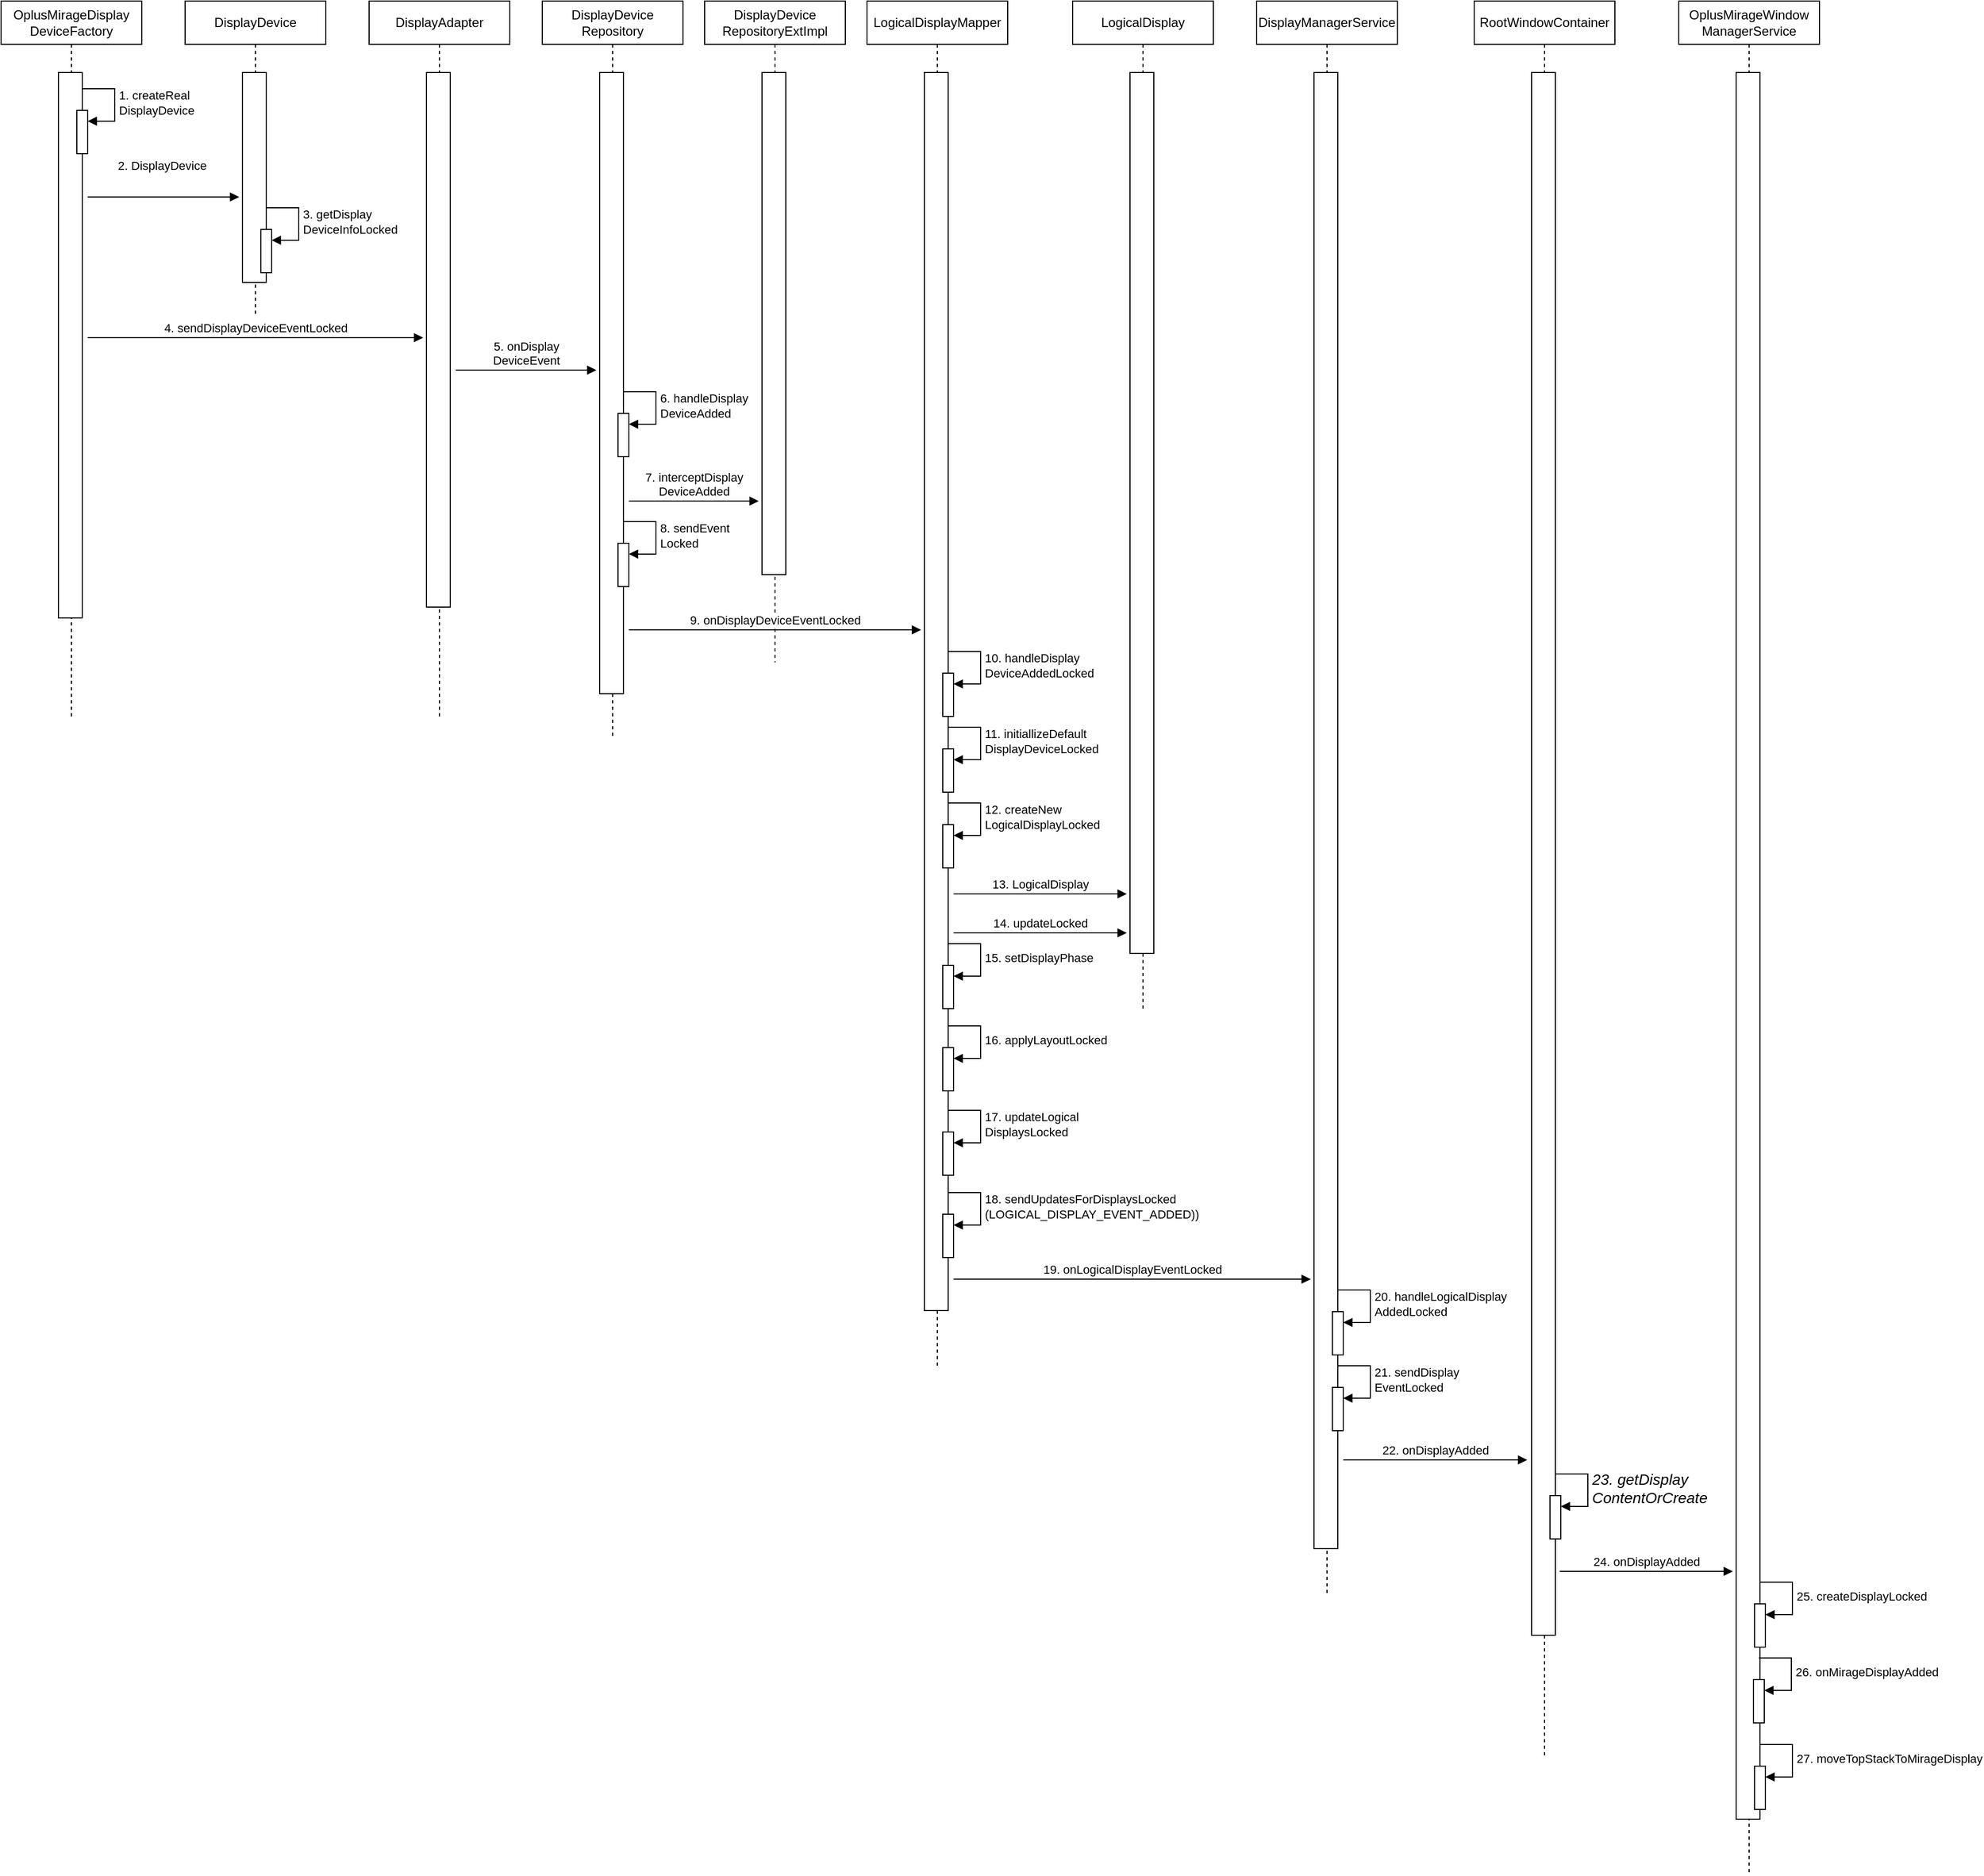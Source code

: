 <mxfile version="21.1.4" type="github">
  <diagram name="第 1 页" id="oCefMYyN6cDlGLFuwyot">
    <mxGraphModel dx="1183" dy="657" grid="1" gridSize="10" guides="1" tooltips="1" connect="1" arrows="1" fold="1" page="1" pageScale="1" pageWidth="827" pageHeight="1169" math="0" shadow="0">
      <root>
        <mxCell id="0" />
        <mxCell id="1" parent="0" />
        <mxCell id="MM35ywBVWWo_K_hnDx4y-1" value="OplusMirageDisplay&lt;br&gt;DeviceFactory" style="shape=umlLifeline;perimeter=lifelinePerimeter;whiteSpace=wrap;html=1;container=0;dropTarget=0;collapsible=0;recursiveResize=0;outlineConnect=0;portConstraint=eastwest;newEdgeStyle={&quot;edgeStyle&quot;:&quot;elbowEdgeStyle&quot;,&quot;elbow&quot;:&quot;vertical&quot;,&quot;curved&quot;:0,&quot;rounded&quot;:0};" vertex="1" parent="1">
          <mxGeometry x="20" y="19" width="130" height="661" as="geometry" />
        </mxCell>
        <mxCell id="MM35ywBVWWo_K_hnDx4y-2" value="" style="html=1;points=[];perimeter=orthogonalPerimeter;outlineConnect=0;targetShapes=umlLifeline;portConstraint=eastwest;newEdgeStyle={&quot;edgeStyle&quot;:&quot;elbowEdgeStyle&quot;,&quot;elbow&quot;:&quot;vertical&quot;,&quot;curved&quot;:0,&quot;rounded&quot;:0};" vertex="1" parent="MM35ywBVWWo_K_hnDx4y-1">
          <mxGeometry x="53" y="66" width="22" height="504" as="geometry" />
        </mxCell>
        <mxCell id="MM35ywBVWWo_K_hnDx4y-8" value="" style="html=1;points=[];perimeter=orthogonalPerimeter;outlineConnect=0;targetShapes=umlLifeline;portConstraint=eastwest;newEdgeStyle={&quot;edgeStyle&quot;:&quot;elbowEdgeStyle&quot;,&quot;elbow&quot;:&quot;vertical&quot;,&quot;curved&quot;:0,&quot;rounded&quot;:0};" vertex="1" parent="MM35ywBVWWo_K_hnDx4y-1">
          <mxGeometry x="70" y="101" width="10" height="40" as="geometry" />
        </mxCell>
        <mxCell id="MM35ywBVWWo_K_hnDx4y-9" value="1. createReal&lt;br style=&quot;border-color: var(--border-color);&quot;&gt;DisplayDevice" style="html=1;align=left;spacingLeft=2;endArrow=block;rounded=0;edgeStyle=orthogonalEdgeStyle;curved=0;rounded=0;" edge="1" target="MM35ywBVWWo_K_hnDx4y-8" parent="MM35ywBVWWo_K_hnDx4y-1">
          <mxGeometry relative="1" as="geometry">
            <mxPoint x="75" y="81" as="sourcePoint" />
            <Array as="points">
              <mxPoint x="105" y="111" />
            </Array>
          </mxGeometry>
        </mxCell>
        <mxCell id="MM35ywBVWWo_K_hnDx4y-10" value="DisplayDevice" style="shape=umlLifeline;perimeter=lifelinePerimeter;whiteSpace=wrap;html=1;container=0;dropTarget=0;collapsible=0;recursiveResize=0;outlineConnect=0;portConstraint=eastwest;newEdgeStyle={&quot;edgeStyle&quot;:&quot;elbowEdgeStyle&quot;,&quot;elbow&quot;:&quot;vertical&quot;,&quot;curved&quot;:0,&quot;rounded&quot;:0};" vertex="1" parent="1">
          <mxGeometry x="190" y="19" width="130" height="291" as="geometry" />
        </mxCell>
        <mxCell id="MM35ywBVWWo_K_hnDx4y-11" value="" style="html=1;points=[];perimeter=orthogonalPerimeter;outlineConnect=0;targetShapes=umlLifeline;portConstraint=eastwest;newEdgeStyle={&quot;edgeStyle&quot;:&quot;elbowEdgeStyle&quot;,&quot;elbow&quot;:&quot;vertical&quot;,&quot;curved&quot;:0,&quot;rounded&quot;:0};" vertex="1" parent="MM35ywBVWWo_K_hnDx4y-10">
          <mxGeometry x="53" y="66" width="22" height="194" as="geometry" />
        </mxCell>
        <mxCell id="MM35ywBVWWo_K_hnDx4y-15" value="" style="html=1;points=[];perimeter=orthogonalPerimeter;outlineConnect=0;targetShapes=umlLifeline;portConstraint=eastwest;newEdgeStyle={&quot;edgeStyle&quot;:&quot;elbowEdgeStyle&quot;,&quot;elbow&quot;:&quot;vertical&quot;,&quot;curved&quot;:0,&quot;rounded&quot;:0};" vertex="1" parent="MM35ywBVWWo_K_hnDx4y-10">
          <mxGeometry x="70" y="211" width="10" height="40" as="geometry" />
        </mxCell>
        <mxCell id="MM35ywBVWWo_K_hnDx4y-16" value="3. getDisplay&lt;br&gt;DeviceInfoLocked" style="html=1;align=left;spacingLeft=2;endArrow=block;rounded=0;edgeStyle=orthogonalEdgeStyle;curved=0;rounded=0;" edge="1" target="MM35ywBVWWo_K_hnDx4y-15" parent="MM35ywBVWWo_K_hnDx4y-10">
          <mxGeometry relative="1" as="geometry">
            <mxPoint x="75" y="191" as="sourcePoint" />
            <Array as="points">
              <mxPoint x="105" y="221" />
            </Array>
          </mxGeometry>
        </mxCell>
        <mxCell id="MM35ywBVWWo_K_hnDx4y-14" value="2. DisplayDevice&amp;nbsp;" style="html=1;verticalAlign=bottom;endArrow=block;edgeStyle=elbowEdgeStyle;elbow=vertical;curved=0;rounded=0;" edge="1" parent="1">
          <mxGeometry y="20" width="80" relative="1" as="geometry">
            <mxPoint x="100" y="200" as="sourcePoint" />
            <mxPoint x="240" y="200" as="targetPoint" />
            <mxPoint as="offset" />
          </mxGeometry>
        </mxCell>
        <mxCell id="MM35ywBVWWo_K_hnDx4y-17" value="DisplayAdapter" style="shape=umlLifeline;perimeter=lifelinePerimeter;whiteSpace=wrap;html=1;container=0;dropTarget=0;collapsible=0;recursiveResize=0;outlineConnect=0;portConstraint=eastwest;newEdgeStyle={&quot;edgeStyle&quot;:&quot;elbowEdgeStyle&quot;,&quot;elbow&quot;:&quot;vertical&quot;,&quot;curved&quot;:0,&quot;rounded&quot;:0};" vertex="1" parent="1">
          <mxGeometry x="360" y="19" width="130" height="661" as="geometry" />
        </mxCell>
        <mxCell id="MM35ywBVWWo_K_hnDx4y-18" value="" style="html=1;points=[];perimeter=orthogonalPerimeter;outlineConnect=0;targetShapes=umlLifeline;portConstraint=eastwest;newEdgeStyle={&quot;edgeStyle&quot;:&quot;elbowEdgeStyle&quot;,&quot;elbow&quot;:&quot;vertical&quot;,&quot;curved&quot;:0,&quot;rounded&quot;:0};" vertex="1" parent="MM35ywBVWWo_K_hnDx4y-17">
          <mxGeometry x="53" y="66" width="22" height="494" as="geometry" />
        </mxCell>
        <mxCell id="MM35ywBVWWo_K_hnDx4y-23" value="4. sendDisplayDeviceEventLocked" style="html=1;verticalAlign=bottom;endArrow=block;edgeStyle=elbowEdgeStyle;elbow=vertical;curved=0;rounded=0;" edge="1" parent="1">
          <mxGeometry width="80" relative="1" as="geometry">
            <mxPoint x="100" y="330" as="sourcePoint" />
            <mxPoint x="410" y="330" as="targetPoint" />
          </mxGeometry>
        </mxCell>
        <mxCell id="MM35ywBVWWo_K_hnDx4y-24" value="DisplayDevice&lt;br&gt;Repository" style="shape=umlLifeline;perimeter=lifelinePerimeter;whiteSpace=wrap;html=1;container=0;dropTarget=0;collapsible=0;recursiveResize=0;outlineConnect=0;portConstraint=eastwest;newEdgeStyle={&quot;edgeStyle&quot;:&quot;elbowEdgeStyle&quot;,&quot;elbow&quot;:&quot;vertical&quot;,&quot;curved&quot;:0,&quot;rounded&quot;:0};" vertex="1" parent="1">
          <mxGeometry x="520" y="19" width="130" height="681" as="geometry" />
        </mxCell>
        <mxCell id="MM35ywBVWWo_K_hnDx4y-25" value="" style="html=1;points=[];perimeter=orthogonalPerimeter;outlineConnect=0;targetShapes=umlLifeline;portConstraint=eastwest;newEdgeStyle={&quot;edgeStyle&quot;:&quot;elbowEdgeStyle&quot;,&quot;elbow&quot;:&quot;vertical&quot;,&quot;curved&quot;:0,&quot;rounded&quot;:0};" vertex="1" parent="MM35ywBVWWo_K_hnDx4y-24">
          <mxGeometry x="53" y="66" width="22" height="574" as="geometry" />
        </mxCell>
        <mxCell id="MM35ywBVWWo_K_hnDx4y-27" value="" style="html=1;points=[];perimeter=orthogonalPerimeter;outlineConnect=0;targetShapes=umlLifeline;portConstraint=eastwest;newEdgeStyle={&quot;edgeStyle&quot;:&quot;elbowEdgeStyle&quot;,&quot;elbow&quot;:&quot;vertical&quot;,&quot;curved&quot;:0,&quot;rounded&quot;:0};" vertex="1" parent="MM35ywBVWWo_K_hnDx4y-24">
          <mxGeometry x="70" y="381" width="10" height="40" as="geometry" />
        </mxCell>
        <mxCell id="MM35ywBVWWo_K_hnDx4y-28" value="6. handleDisplay&lt;br&gt;DeviceAdded" style="html=1;align=left;spacingLeft=2;endArrow=block;rounded=0;edgeStyle=orthogonalEdgeStyle;curved=0;rounded=0;" edge="1" target="MM35ywBVWWo_K_hnDx4y-27" parent="MM35ywBVWWo_K_hnDx4y-24">
          <mxGeometry relative="1" as="geometry">
            <mxPoint x="75" y="361" as="sourcePoint" />
            <Array as="points">
              <mxPoint x="105" y="391" />
            </Array>
          </mxGeometry>
        </mxCell>
        <mxCell id="MM35ywBVWWo_K_hnDx4y-36" value="" style="html=1;points=[];perimeter=orthogonalPerimeter;outlineConnect=0;targetShapes=umlLifeline;portConstraint=eastwest;newEdgeStyle={&quot;edgeStyle&quot;:&quot;elbowEdgeStyle&quot;,&quot;elbow&quot;:&quot;vertical&quot;,&quot;curved&quot;:0,&quot;rounded&quot;:0};" vertex="1" parent="MM35ywBVWWo_K_hnDx4y-24">
          <mxGeometry x="70" y="501" width="10" height="40" as="geometry" />
        </mxCell>
        <mxCell id="MM35ywBVWWo_K_hnDx4y-37" value="8. sendEvent&lt;br&gt;Locked" style="html=1;align=left;spacingLeft=2;endArrow=block;rounded=0;edgeStyle=orthogonalEdgeStyle;curved=0;rounded=0;" edge="1" target="MM35ywBVWWo_K_hnDx4y-36" parent="MM35ywBVWWo_K_hnDx4y-24">
          <mxGeometry relative="1" as="geometry">
            <mxPoint x="75" y="481" as="sourcePoint" />
            <Array as="points">
              <mxPoint x="105" y="511" />
            </Array>
          </mxGeometry>
        </mxCell>
        <mxCell id="MM35ywBVWWo_K_hnDx4y-26" value="5. onDisplay&lt;br&gt;DeviceEvent" style="html=1;verticalAlign=bottom;endArrow=block;edgeStyle=elbowEdgeStyle;elbow=vertical;curved=0;rounded=0;" edge="1" parent="1">
          <mxGeometry width="80" relative="1" as="geometry">
            <mxPoint x="440" y="360" as="sourcePoint" />
            <mxPoint x="570" y="360" as="targetPoint" />
          </mxGeometry>
        </mxCell>
        <mxCell id="MM35ywBVWWo_K_hnDx4y-29" value="DisplayDevice&lt;br&gt;RepositoryExtImpl" style="shape=umlLifeline;perimeter=lifelinePerimeter;whiteSpace=wrap;html=1;container=0;dropTarget=0;collapsible=0;recursiveResize=0;outlineConnect=0;portConstraint=eastwest;newEdgeStyle={&quot;edgeStyle&quot;:&quot;elbowEdgeStyle&quot;,&quot;elbow&quot;:&quot;vertical&quot;,&quot;curved&quot;:0,&quot;rounded&quot;:0};" vertex="1" parent="1">
          <mxGeometry x="670" y="19" width="130" height="611" as="geometry" />
        </mxCell>
        <mxCell id="MM35ywBVWWo_K_hnDx4y-30" value="" style="html=1;points=[];perimeter=orthogonalPerimeter;outlineConnect=0;targetShapes=umlLifeline;portConstraint=eastwest;newEdgeStyle={&quot;edgeStyle&quot;:&quot;elbowEdgeStyle&quot;,&quot;elbow&quot;:&quot;vertical&quot;,&quot;curved&quot;:0,&quot;rounded&quot;:0};" vertex="1" parent="MM35ywBVWWo_K_hnDx4y-29">
          <mxGeometry x="53" y="66" width="22" height="464" as="geometry" />
        </mxCell>
        <mxCell id="MM35ywBVWWo_K_hnDx4y-33" value="7. interceptDisplay&lt;br&gt;DeviceAdded" style="html=1;verticalAlign=bottom;endArrow=block;edgeStyle=elbowEdgeStyle;elbow=vertical;curved=0;rounded=0;" edge="1" parent="1">
          <mxGeometry width="80" relative="1" as="geometry">
            <mxPoint x="600" y="481" as="sourcePoint" />
            <mxPoint x="720" y="481" as="targetPoint" />
          </mxGeometry>
        </mxCell>
        <mxCell id="MM35ywBVWWo_K_hnDx4y-38" value="LogicalDisplayMapper" style="shape=umlLifeline;perimeter=lifelinePerimeter;whiteSpace=wrap;html=1;container=0;dropTarget=0;collapsible=0;recursiveResize=0;outlineConnect=0;portConstraint=eastwest;newEdgeStyle={&quot;edgeStyle&quot;:&quot;elbowEdgeStyle&quot;,&quot;elbow&quot;:&quot;vertical&quot;,&quot;curved&quot;:0,&quot;rounded&quot;:0};" vertex="1" parent="1">
          <mxGeometry x="820" y="19" width="130" height="1261" as="geometry" />
        </mxCell>
        <mxCell id="MM35ywBVWWo_K_hnDx4y-39" value="" style="html=1;points=[];perimeter=orthogonalPerimeter;outlineConnect=0;targetShapes=umlLifeline;portConstraint=eastwest;newEdgeStyle={&quot;edgeStyle&quot;:&quot;elbowEdgeStyle&quot;,&quot;elbow&quot;:&quot;vertical&quot;,&quot;curved&quot;:0,&quot;rounded&quot;:0};" vertex="1" parent="MM35ywBVWWo_K_hnDx4y-38">
          <mxGeometry x="53" y="66" width="22" height="1144" as="geometry" />
        </mxCell>
        <mxCell id="MM35ywBVWWo_K_hnDx4y-41" value="" style="html=1;points=[];perimeter=orthogonalPerimeter;outlineConnect=0;targetShapes=umlLifeline;portConstraint=eastwest;newEdgeStyle={&quot;edgeStyle&quot;:&quot;elbowEdgeStyle&quot;,&quot;elbow&quot;:&quot;vertical&quot;,&quot;curved&quot;:0,&quot;rounded&quot;:0};" vertex="1" parent="MM35ywBVWWo_K_hnDx4y-38">
          <mxGeometry x="70" y="621" width="10" height="40" as="geometry" />
        </mxCell>
        <mxCell id="MM35ywBVWWo_K_hnDx4y-42" value="10. handleDisplay&lt;br&gt;DeviceAddedLocked" style="html=1;align=left;spacingLeft=2;endArrow=block;rounded=0;edgeStyle=orthogonalEdgeStyle;curved=0;rounded=0;" edge="1" target="MM35ywBVWWo_K_hnDx4y-41" parent="MM35ywBVWWo_K_hnDx4y-38">
          <mxGeometry relative="1" as="geometry">
            <mxPoint x="75" y="601" as="sourcePoint" />
            <Array as="points">
              <mxPoint x="105" y="631" />
            </Array>
          </mxGeometry>
        </mxCell>
        <mxCell id="MM35ywBVWWo_K_hnDx4y-43" value="" style="html=1;points=[];perimeter=orthogonalPerimeter;outlineConnect=0;targetShapes=umlLifeline;portConstraint=eastwest;newEdgeStyle={&quot;edgeStyle&quot;:&quot;elbowEdgeStyle&quot;,&quot;elbow&quot;:&quot;vertical&quot;,&quot;curved&quot;:0,&quot;rounded&quot;:0};" vertex="1" parent="MM35ywBVWWo_K_hnDx4y-38">
          <mxGeometry x="70" y="691" width="10" height="40" as="geometry" />
        </mxCell>
        <mxCell id="MM35ywBVWWo_K_hnDx4y-44" value="11. initiallizeDefault&lt;br&gt;DisplayDeviceLocked" style="html=1;align=left;spacingLeft=2;endArrow=block;rounded=0;edgeStyle=orthogonalEdgeStyle;curved=0;rounded=0;" edge="1" target="MM35ywBVWWo_K_hnDx4y-43" parent="MM35ywBVWWo_K_hnDx4y-38">
          <mxGeometry relative="1" as="geometry">
            <mxPoint x="75" y="671" as="sourcePoint" />
            <Array as="points">
              <mxPoint x="105" y="701" />
            </Array>
          </mxGeometry>
        </mxCell>
        <mxCell id="MM35ywBVWWo_K_hnDx4y-45" value="" style="html=1;points=[];perimeter=orthogonalPerimeter;outlineConnect=0;targetShapes=umlLifeline;portConstraint=eastwest;newEdgeStyle={&quot;edgeStyle&quot;:&quot;elbowEdgeStyle&quot;,&quot;elbow&quot;:&quot;vertical&quot;,&quot;curved&quot;:0,&quot;rounded&quot;:0};" vertex="1" parent="MM35ywBVWWo_K_hnDx4y-38">
          <mxGeometry x="70" y="761" width="10" height="40" as="geometry" />
        </mxCell>
        <mxCell id="MM35ywBVWWo_K_hnDx4y-46" value="12. createNew&lt;br&gt;LogicalDisplayLocked" style="html=1;align=left;spacingLeft=2;endArrow=block;rounded=0;edgeStyle=orthogonalEdgeStyle;curved=0;rounded=0;" edge="1" target="MM35ywBVWWo_K_hnDx4y-45" parent="MM35ywBVWWo_K_hnDx4y-38">
          <mxGeometry relative="1" as="geometry">
            <mxPoint x="75" y="741" as="sourcePoint" />
            <Array as="points">
              <mxPoint x="105" y="771" />
            </Array>
          </mxGeometry>
        </mxCell>
        <mxCell id="MM35ywBVWWo_K_hnDx4y-62" value="" style="html=1;points=[];perimeter=orthogonalPerimeter;outlineConnect=0;targetShapes=umlLifeline;portConstraint=eastwest;newEdgeStyle={&quot;edgeStyle&quot;:&quot;elbowEdgeStyle&quot;,&quot;elbow&quot;:&quot;vertical&quot;,&quot;curved&quot;:0,&quot;rounded&quot;:0};" vertex="1" parent="MM35ywBVWWo_K_hnDx4y-38">
          <mxGeometry x="70" y="891" width="10" height="40" as="geometry" />
        </mxCell>
        <mxCell id="MM35ywBVWWo_K_hnDx4y-63" value="15. setDisplayPhase" style="html=1;align=left;spacingLeft=2;endArrow=block;rounded=0;edgeStyle=orthogonalEdgeStyle;curved=0;rounded=0;" edge="1" target="MM35ywBVWWo_K_hnDx4y-62" parent="MM35ywBVWWo_K_hnDx4y-38">
          <mxGeometry relative="1" as="geometry">
            <mxPoint x="75" y="871" as="sourcePoint" />
            <Array as="points">
              <mxPoint x="105" y="901" />
            </Array>
          </mxGeometry>
        </mxCell>
        <mxCell id="MM35ywBVWWo_K_hnDx4y-66" value="" style="html=1;points=[];perimeter=orthogonalPerimeter;outlineConnect=0;targetShapes=umlLifeline;portConstraint=eastwest;newEdgeStyle={&quot;edgeStyle&quot;:&quot;elbowEdgeStyle&quot;,&quot;elbow&quot;:&quot;vertical&quot;,&quot;curved&quot;:0,&quot;rounded&quot;:0};" vertex="1" parent="MM35ywBVWWo_K_hnDx4y-38">
          <mxGeometry x="70" y="967" width="10" height="40" as="geometry" />
        </mxCell>
        <mxCell id="MM35ywBVWWo_K_hnDx4y-67" value="16. applyLayoutLocked&amp;nbsp;" style="html=1;align=left;spacingLeft=2;endArrow=block;rounded=0;edgeStyle=orthogonalEdgeStyle;curved=0;rounded=0;" edge="1" target="MM35ywBVWWo_K_hnDx4y-66" parent="MM35ywBVWWo_K_hnDx4y-38">
          <mxGeometry relative="1" as="geometry">
            <mxPoint x="75" y="947" as="sourcePoint" />
            <Array as="points">
              <mxPoint x="105" y="977" />
            </Array>
          </mxGeometry>
        </mxCell>
        <mxCell id="MM35ywBVWWo_K_hnDx4y-68" value="" style="html=1;points=[];perimeter=orthogonalPerimeter;outlineConnect=0;targetShapes=umlLifeline;portConstraint=eastwest;newEdgeStyle={&quot;edgeStyle&quot;:&quot;elbowEdgeStyle&quot;,&quot;elbow&quot;:&quot;vertical&quot;,&quot;curved&quot;:0,&quot;rounded&quot;:0};" vertex="1" parent="MM35ywBVWWo_K_hnDx4y-38">
          <mxGeometry x="70" y="1045" width="10" height="40" as="geometry" />
        </mxCell>
        <mxCell id="MM35ywBVWWo_K_hnDx4y-69" value="17. updateLogical&lt;br&gt;DisplaysLocked" style="html=1;align=left;spacingLeft=2;endArrow=block;rounded=0;edgeStyle=orthogonalEdgeStyle;curved=0;rounded=0;" edge="1" target="MM35ywBVWWo_K_hnDx4y-68" parent="MM35ywBVWWo_K_hnDx4y-38">
          <mxGeometry relative="1" as="geometry">
            <mxPoint x="75" y="1025" as="sourcePoint" />
            <Array as="points">
              <mxPoint x="105" y="1055" />
            </Array>
          </mxGeometry>
        </mxCell>
        <mxCell id="MM35ywBVWWo_K_hnDx4y-70" value="" style="html=1;points=[];perimeter=orthogonalPerimeter;outlineConnect=0;targetShapes=umlLifeline;portConstraint=eastwest;newEdgeStyle={&quot;edgeStyle&quot;:&quot;elbowEdgeStyle&quot;,&quot;elbow&quot;:&quot;vertical&quot;,&quot;curved&quot;:0,&quot;rounded&quot;:0};" vertex="1" parent="MM35ywBVWWo_K_hnDx4y-38">
          <mxGeometry x="70" y="1121" width="10" height="40" as="geometry" />
        </mxCell>
        <mxCell id="MM35ywBVWWo_K_hnDx4y-71" value="18. sendUpdatesForDisplaysLocked&lt;br&gt;(LOGICAL_DISPLAY_EVENT_ADDED))" style="html=1;align=left;spacingLeft=2;endArrow=block;rounded=0;edgeStyle=orthogonalEdgeStyle;curved=0;rounded=0;" edge="1" target="MM35ywBVWWo_K_hnDx4y-70" parent="MM35ywBVWWo_K_hnDx4y-38">
          <mxGeometry relative="1" as="geometry">
            <mxPoint x="75" y="1101" as="sourcePoint" />
            <Array as="points">
              <mxPoint x="105" y="1131" />
            </Array>
          </mxGeometry>
        </mxCell>
        <mxCell id="MM35ywBVWWo_K_hnDx4y-40" value="9. onDisplayDeviceEventLocked" style="html=1;verticalAlign=bottom;endArrow=block;edgeStyle=elbowEdgeStyle;elbow=vertical;curved=0;rounded=0;" edge="1" parent="1">
          <mxGeometry x="-0.003" width="80" relative="1" as="geometry">
            <mxPoint x="600" y="600" as="sourcePoint" />
            <mxPoint x="870" y="600" as="targetPoint" />
            <mxPoint as="offset" />
          </mxGeometry>
        </mxCell>
        <mxCell id="MM35ywBVWWo_K_hnDx4y-47" value="LogicalDisplay" style="shape=umlLifeline;perimeter=lifelinePerimeter;whiteSpace=wrap;html=1;container=0;dropTarget=0;collapsible=0;recursiveResize=0;outlineConnect=0;portConstraint=eastwest;newEdgeStyle={&quot;edgeStyle&quot;:&quot;elbowEdgeStyle&quot;,&quot;elbow&quot;:&quot;vertical&quot;,&quot;curved&quot;:0,&quot;rounded&quot;:0};" vertex="1" parent="1">
          <mxGeometry x="1010" y="19" width="130" height="931" as="geometry" />
        </mxCell>
        <mxCell id="MM35ywBVWWo_K_hnDx4y-48" value="" style="html=1;points=[];perimeter=orthogonalPerimeter;outlineConnect=0;targetShapes=umlLifeline;portConstraint=eastwest;newEdgeStyle={&quot;edgeStyle&quot;:&quot;elbowEdgeStyle&quot;,&quot;elbow&quot;:&quot;vertical&quot;,&quot;curved&quot;:0,&quot;rounded&quot;:0};" vertex="1" parent="MM35ywBVWWo_K_hnDx4y-47">
          <mxGeometry x="53" y="66" width="22" height="814" as="geometry" />
        </mxCell>
        <mxCell id="MM35ywBVWWo_K_hnDx4y-58" value="13. LogicalDisplay" style="html=1;verticalAlign=bottom;endArrow=block;edgeStyle=elbowEdgeStyle;elbow=vertical;curved=0;rounded=0;" edge="1" parent="1">
          <mxGeometry width="80" relative="1" as="geometry">
            <mxPoint x="900" y="844" as="sourcePoint" />
            <mxPoint x="1060" y="844" as="targetPoint" />
          </mxGeometry>
        </mxCell>
        <mxCell id="MM35ywBVWWo_K_hnDx4y-59" value="14. updateLocked" style="html=1;verticalAlign=bottom;endArrow=block;edgeStyle=elbowEdgeStyle;elbow=vertical;curved=0;rounded=0;" edge="1" parent="1">
          <mxGeometry width="80" relative="1" as="geometry">
            <mxPoint x="900" y="880" as="sourcePoint" />
            <mxPoint x="1060" y="880" as="targetPoint" />
          </mxGeometry>
        </mxCell>
        <mxCell id="MM35ywBVWWo_K_hnDx4y-72" value="DisplayManagerService" style="shape=umlLifeline;perimeter=lifelinePerimeter;whiteSpace=wrap;html=1;container=0;dropTarget=0;collapsible=0;recursiveResize=0;outlineConnect=0;portConstraint=eastwest;newEdgeStyle={&quot;edgeStyle&quot;:&quot;elbowEdgeStyle&quot;,&quot;elbow&quot;:&quot;vertical&quot;,&quot;curved&quot;:0,&quot;rounded&quot;:0};" vertex="1" parent="1">
          <mxGeometry x="1180" y="19" width="130" height="1471" as="geometry" />
        </mxCell>
        <mxCell id="MM35ywBVWWo_K_hnDx4y-73" value="" style="html=1;points=[];perimeter=orthogonalPerimeter;outlineConnect=0;targetShapes=umlLifeline;portConstraint=eastwest;newEdgeStyle={&quot;edgeStyle&quot;:&quot;elbowEdgeStyle&quot;,&quot;elbow&quot;:&quot;vertical&quot;,&quot;curved&quot;:0,&quot;rounded&quot;:0};" vertex="1" parent="MM35ywBVWWo_K_hnDx4y-72">
          <mxGeometry x="53" y="66" width="22" height="1364" as="geometry" />
        </mxCell>
        <mxCell id="MM35ywBVWWo_K_hnDx4y-75" value="" style="html=1;points=[];perimeter=orthogonalPerimeter;outlineConnect=0;targetShapes=umlLifeline;portConstraint=eastwest;newEdgeStyle={&quot;edgeStyle&quot;:&quot;elbowEdgeStyle&quot;,&quot;elbow&quot;:&quot;vertical&quot;,&quot;curved&quot;:0,&quot;rounded&quot;:0};" vertex="1" parent="MM35ywBVWWo_K_hnDx4y-72">
          <mxGeometry x="70" y="1211" width="10" height="40" as="geometry" />
        </mxCell>
        <mxCell id="MM35ywBVWWo_K_hnDx4y-76" value="20. handleLogicalDisplay&lt;br&gt;AddedLocked" style="html=1;align=left;spacingLeft=2;endArrow=block;rounded=0;edgeStyle=orthogonalEdgeStyle;curved=0;rounded=0;" edge="1" target="MM35ywBVWWo_K_hnDx4y-75" parent="MM35ywBVWWo_K_hnDx4y-72">
          <mxGeometry relative="1" as="geometry">
            <mxPoint x="75" y="1191" as="sourcePoint" />
            <Array as="points">
              <mxPoint x="105" y="1221" />
            </Array>
          </mxGeometry>
        </mxCell>
        <mxCell id="MM35ywBVWWo_K_hnDx4y-77" value="" style="html=1;points=[];perimeter=orthogonalPerimeter;outlineConnect=0;targetShapes=umlLifeline;portConstraint=eastwest;newEdgeStyle={&quot;edgeStyle&quot;:&quot;elbowEdgeStyle&quot;,&quot;elbow&quot;:&quot;vertical&quot;,&quot;curved&quot;:0,&quot;rounded&quot;:0};" vertex="1" parent="MM35ywBVWWo_K_hnDx4y-72">
          <mxGeometry x="70" y="1281" width="10" height="40" as="geometry" />
        </mxCell>
        <mxCell id="MM35ywBVWWo_K_hnDx4y-78" value="21. sendDisplay&lt;br&gt;EventLocked" style="html=1;align=left;spacingLeft=2;endArrow=block;rounded=0;edgeStyle=orthogonalEdgeStyle;curved=0;rounded=0;" edge="1" target="MM35ywBVWWo_K_hnDx4y-77" parent="MM35ywBVWWo_K_hnDx4y-72">
          <mxGeometry relative="1" as="geometry">
            <mxPoint x="75" y="1261" as="sourcePoint" />
            <Array as="points">
              <mxPoint x="105" y="1291" />
            </Array>
          </mxGeometry>
        </mxCell>
        <mxCell id="MM35ywBVWWo_K_hnDx4y-74" value="19. onLogicalDisplayEventLocked" style="html=1;verticalAlign=bottom;endArrow=block;edgeStyle=elbowEdgeStyle;elbow=vertical;curved=0;rounded=0;" edge="1" parent="1">
          <mxGeometry x="-0.002" width="80" relative="1" as="geometry">
            <mxPoint x="900" y="1200" as="sourcePoint" />
            <mxPoint x="1230" y="1200" as="targetPoint" />
            <mxPoint as="offset" />
          </mxGeometry>
        </mxCell>
        <mxCell id="MM35ywBVWWo_K_hnDx4y-79" value="RootWindowContainer" style="shape=umlLifeline;perimeter=lifelinePerimeter;whiteSpace=wrap;html=1;container=0;dropTarget=0;collapsible=0;recursiveResize=0;outlineConnect=0;portConstraint=eastwest;newEdgeStyle={&quot;edgeStyle&quot;:&quot;elbowEdgeStyle&quot;,&quot;elbow&quot;:&quot;vertical&quot;,&quot;curved&quot;:0,&quot;rounded&quot;:0};" vertex="1" parent="1">
          <mxGeometry x="1381" y="19" width="130" height="1621" as="geometry" />
        </mxCell>
        <mxCell id="MM35ywBVWWo_K_hnDx4y-80" value="" style="html=1;points=[];perimeter=orthogonalPerimeter;outlineConnect=0;targetShapes=umlLifeline;portConstraint=eastwest;newEdgeStyle={&quot;edgeStyle&quot;:&quot;elbowEdgeStyle&quot;,&quot;elbow&quot;:&quot;vertical&quot;,&quot;curved&quot;:0,&quot;rounded&quot;:0};" vertex="1" parent="MM35ywBVWWo_K_hnDx4y-79">
          <mxGeometry x="53" y="66" width="22" height="1444" as="geometry" />
        </mxCell>
        <mxCell id="MM35ywBVWWo_K_hnDx4y-89" value="" style="html=1;points=[];perimeter=orthogonalPerimeter;outlineConnect=0;targetShapes=umlLifeline;portConstraint=eastwest;newEdgeStyle={&quot;edgeStyle&quot;:&quot;elbowEdgeStyle&quot;,&quot;elbow&quot;:&quot;vertical&quot;,&quot;curved&quot;:0,&quot;rounded&quot;:0};" vertex="1" parent="MM35ywBVWWo_K_hnDx4y-79">
          <mxGeometry x="70" y="1381" width="10" height="40" as="geometry" />
        </mxCell>
        <mxCell id="MM35ywBVWWo_K_hnDx4y-90" value="&lt;i&gt;&lt;font style=&quot;font-size: 14px;&quot;&gt;23. getDisplay&lt;br&gt;ContentOrCreate&lt;/font&gt;&lt;/i&gt;" style="html=1;align=left;spacingLeft=2;endArrow=block;rounded=0;edgeStyle=orthogonalEdgeStyle;curved=0;rounded=0;" edge="1" target="MM35ywBVWWo_K_hnDx4y-89" parent="MM35ywBVWWo_K_hnDx4y-79">
          <mxGeometry relative="1" as="geometry">
            <mxPoint x="75" y="1361" as="sourcePoint" />
            <Array as="points">
              <mxPoint x="105" y="1391" />
            </Array>
          </mxGeometry>
        </mxCell>
        <mxCell id="MM35ywBVWWo_K_hnDx4y-88" value="22. onDisplayAdded" style="html=1;verticalAlign=bottom;endArrow=block;edgeStyle=elbowEdgeStyle;elbow=vertical;curved=0;rounded=0;" edge="1" parent="1">
          <mxGeometry width="80" relative="1" as="geometry">
            <mxPoint x="1260" y="1367" as="sourcePoint" />
            <mxPoint x="1430" y="1367" as="targetPoint" />
          </mxGeometry>
        </mxCell>
        <mxCell id="MM35ywBVWWo_K_hnDx4y-91" value="OplusMirageWindow&lt;br&gt;ManagerService" style="shape=umlLifeline;perimeter=lifelinePerimeter;whiteSpace=wrap;html=1;container=0;dropTarget=0;collapsible=0;recursiveResize=0;outlineConnect=0;portConstraint=eastwest;newEdgeStyle={&quot;edgeStyle&quot;:&quot;elbowEdgeStyle&quot;,&quot;elbow&quot;:&quot;vertical&quot;,&quot;curved&quot;:0,&quot;rounded&quot;:0};" vertex="1" parent="1">
          <mxGeometry x="1570" y="19" width="130" height="1731" as="geometry" />
        </mxCell>
        <mxCell id="MM35ywBVWWo_K_hnDx4y-92" value="" style="html=1;points=[];perimeter=orthogonalPerimeter;outlineConnect=0;targetShapes=umlLifeline;portConstraint=eastwest;newEdgeStyle={&quot;edgeStyle&quot;:&quot;elbowEdgeStyle&quot;,&quot;elbow&quot;:&quot;vertical&quot;,&quot;curved&quot;:0,&quot;rounded&quot;:0};" vertex="1" parent="MM35ywBVWWo_K_hnDx4y-91">
          <mxGeometry x="53" y="66" width="22" height="1614" as="geometry" />
        </mxCell>
        <mxCell id="MM35ywBVWWo_K_hnDx4y-96" value="" style="html=1;points=[];perimeter=orthogonalPerimeter;outlineConnect=0;targetShapes=umlLifeline;portConstraint=eastwest;newEdgeStyle={&quot;edgeStyle&quot;:&quot;elbowEdgeStyle&quot;,&quot;elbow&quot;:&quot;vertical&quot;,&quot;curved&quot;:0,&quot;rounded&quot;:0};" vertex="1" parent="MM35ywBVWWo_K_hnDx4y-91">
          <mxGeometry x="70" y="1481" width="10" height="40" as="geometry" />
        </mxCell>
        <mxCell id="MM35ywBVWWo_K_hnDx4y-97" value="25. createDisplayLocked" style="html=1;align=left;spacingLeft=2;endArrow=block;rounded=0;edgeStyle=orthogonalEdgeStyle;curved=0;rounded=0;" edge="1" target="MM35ywBVWWo_K_hnDx4y-96" parent="MM35ywBVWWo_K_hnDx4y-91">
          <mxGeometry relative="1" as="geometry">
            <mxPoint x="75" y="1461" as="sourcePoint" />
            <Array as="points">
              <mxPoint x="105" y="1491" />
            </Array>
          </mxGeometry>
        </mxCell>
        <mxCell id="MM35ywBVWWo_K_hnDx4y-98" value="" style="html=1;points=[];perimeter=orthogonalPerimeter;outlineConnect=0;targetShapes=umlLifeline;portConstraint=eastwest;newEdgeStyle={&quot;edgeStyle&quot;:&quot;elbowEdgeStyle&quot;,&quot;elbow&quot;:&quot;vertical&quot;,&quot;curved&quot;:0,&quot;rounded&quot;:0};" vertex="1" parent="MM35ywBVWWo_K_hnDx4y-91">
          <mxGeometry x="69" y="1551" width="10" height="40" as="geometry" />
        </mxCell>
        <mxCell id="MM35ywBVWWo_K_hnDx4y-99" value="26. onMirageDisplayAdded" style="html=1;align=left;spacingLeft=2;endArrow=block;rounded=0;edgeStyle=orthogonalEdgeStyle;curved=0;rounded=0;" edge="1" target="MM35ywBVWWo_K_hnDx4y-98" parent="MM35ywBVWWo_K_hnDx4y-91">
          <mxGeometry relative="1" as="geometry">
            <mxPoint x="74" y="1531" as="sourcePoint" />
            <Array as="points">
              <mxPoint x="104" y="1561" />
            </Array>
          </mxGeometry>
        </mxCell>
        <mxCell id="MM35ywBVWWo_K_hnDx4y-100" value="" style="html=1;points=[];perimeter=orthogonalPerimeter;outlineConnect=0;targetShapes=umlLifeline;portConstraint=eastwest;newEdgeStyle={&quot;edgeStyle&quot;:&quot;elbowEdgeStyle&quot;,&quot;elbow&quot;:&quot;vertical&quot;,&quot;curved&quot;:0,&quot;rounded&quot;:0};" vertex="1" parent="MM35ywBVWWo_K_hnDx4y-91">
          <mxGeometry x="70" y="1631" width="10" height="40" as="geometry" />
        </mxCell>
        <mxCell id="MM35ywBVWWo_K_hnDx4y-101" value="27. moveTopStackToMirageDisplay" style="html=1;align=left;spacingLeft=2;endArrow=block;rounded=0;edgeStyle=orthogonalEdgeStyle;curved=0;rounded=0;" edge="1" target="MM35ywBVWWo_K_hnDx4y-100" parent="MM35ywBVWWo_K_hnDx4y-91">
          <mxGeometry relative="1" as="geometry">
            <mxPoint x="75" y="1611" as="sourcePoint" />
            <Array as="points">
              <mxPoint x="105" y="1641" />
            </Array>
          </mxGeometry>
        </mxCell>
        <mxCell id="MM35ywBVWWo_K_hnDx4y-95" value="24. onDisplayAdded" style="html=1;verticalAlign=bottom;endArrow=block;edgeStyle=elbowEdgeStyle;elbow=vertical;curved=0;rounded=0;" edge="1" parent="1">
          <mxGeometry width="80" relative="1" as="geometry">
            <mxPoint x="1460" y="1470" as="sourcePoint" />
            <mxPoint x="1620" y="1470" as="targetPoint" />
          </mxGeometry>
        </mxCell>
      </root>
    </mxGraphModel>
  </diagram>
</mxfile>
